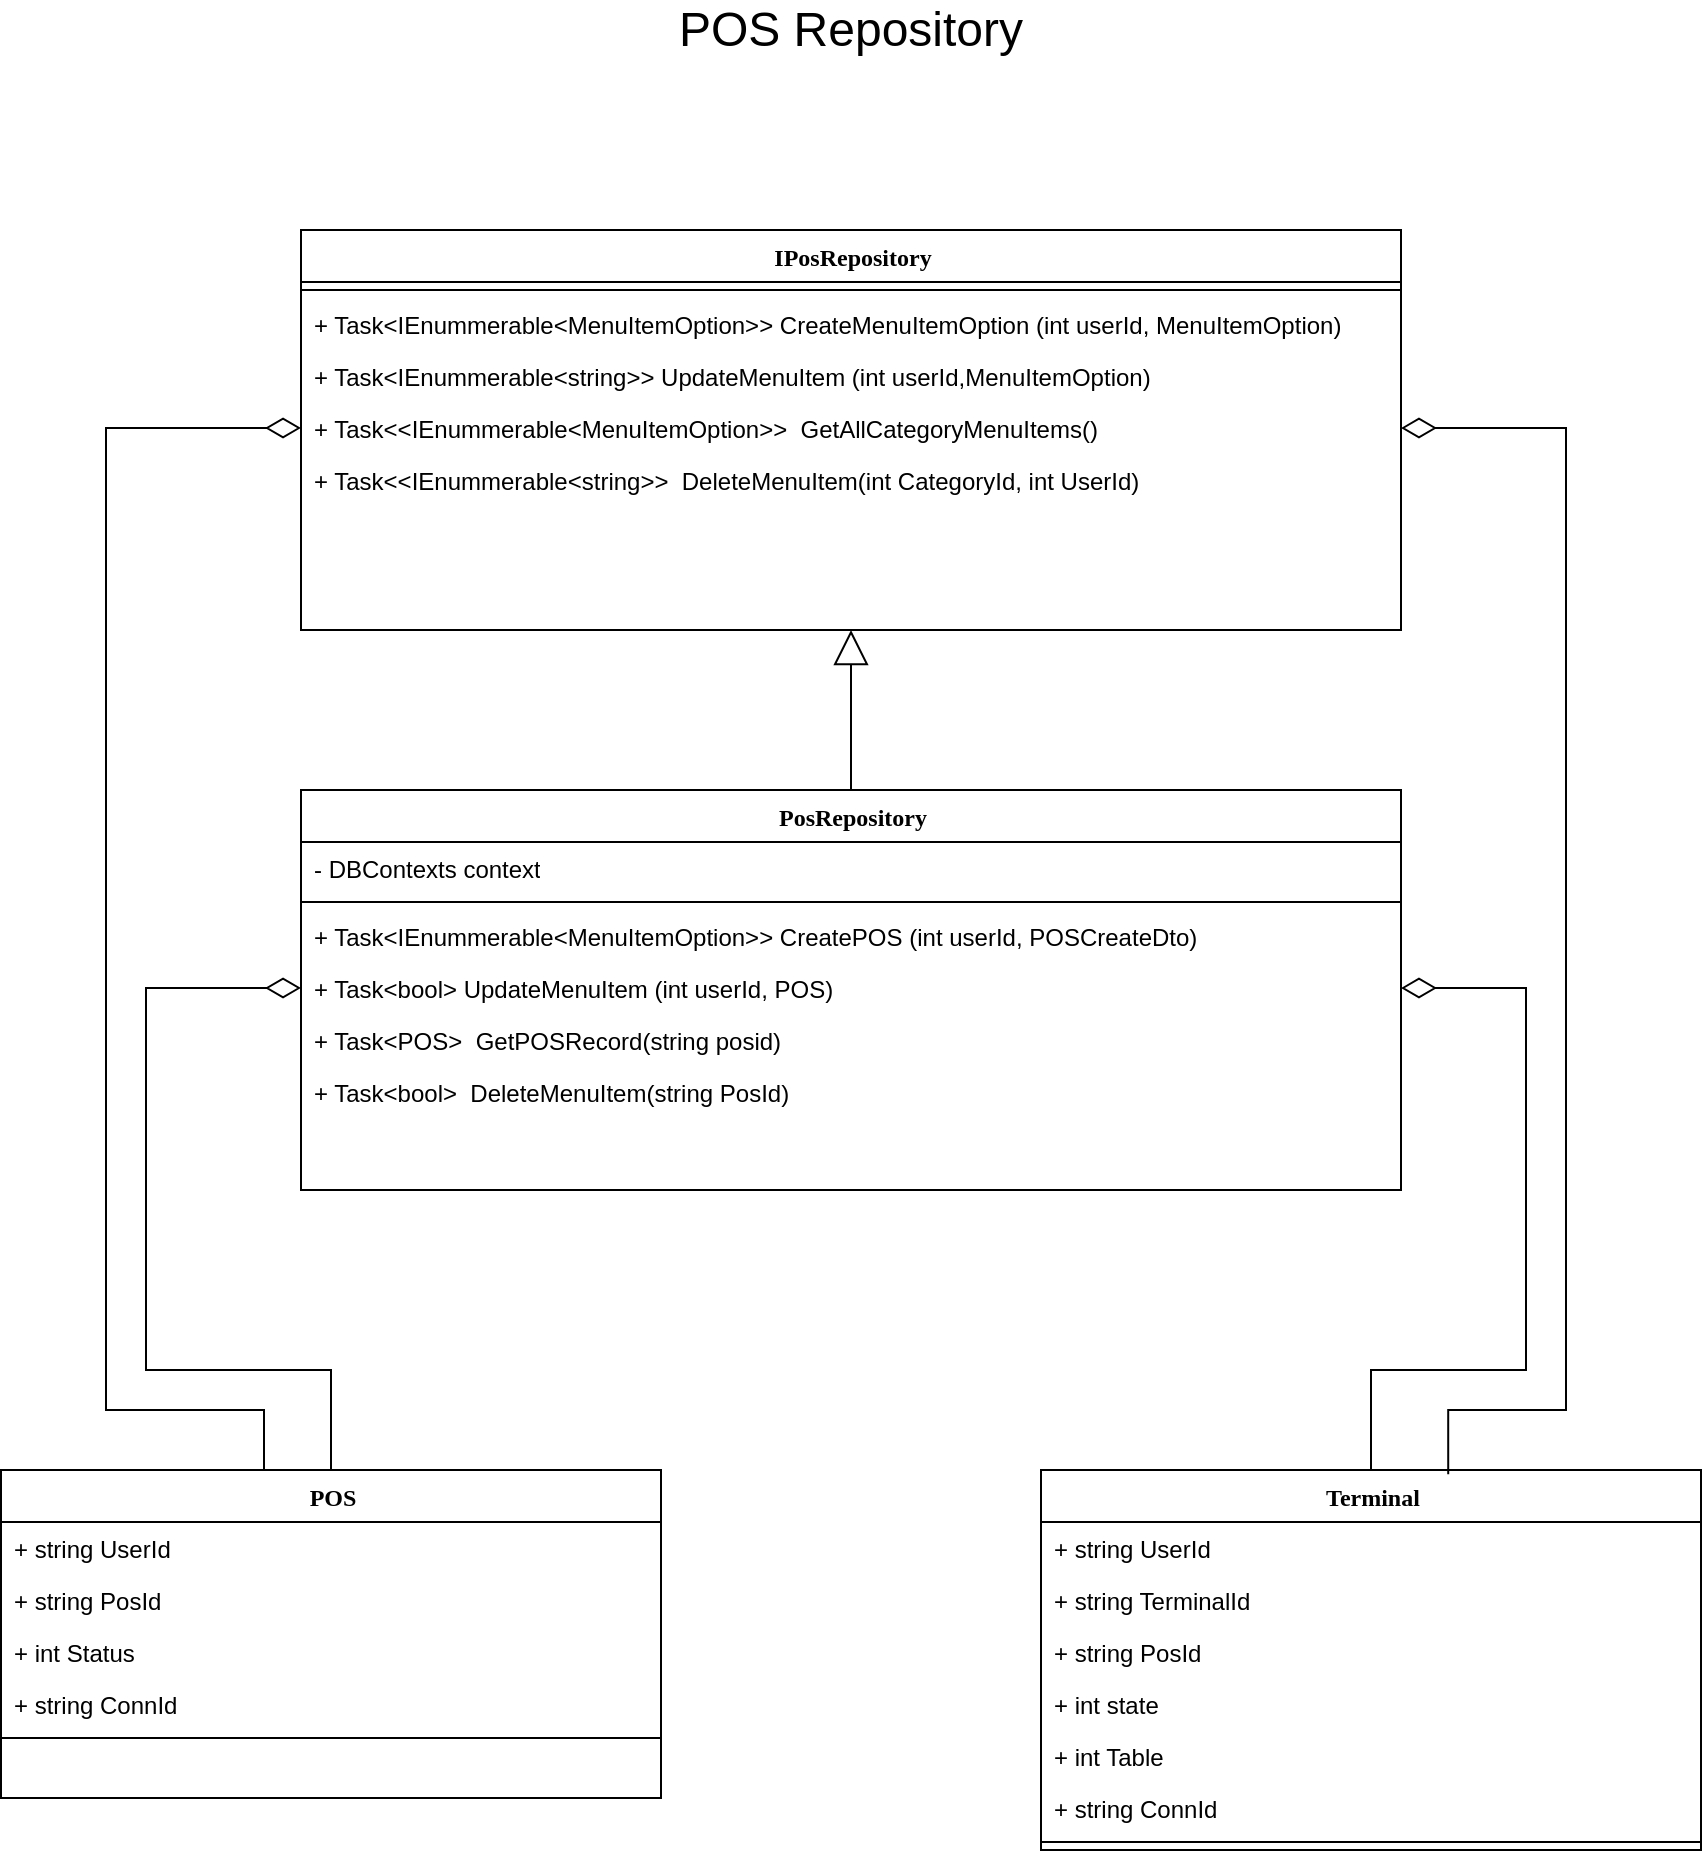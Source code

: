 <mxfile version="14.2.9" type="device"><diagram id="QkI--pBJC4bzssq41QZq" name="Page-1"><mxGraphModel dx="2272" dy="2946" grid="1" gridSize="10" guides="1" tooltips="1" connect="1" arrows="1" fold="1" page="1" pageScale="1" pageWidth="850" pageHeight="1100" math="0" shadow="0"><root><mxCell id="0"/><mxCell id="1" parent="0"/><mxCell id="noM06Llarw8SXuktYtZB-41" value="&lt;font style=&quot;font-size: 24px&quot;&gt;POS Repository&lt;br&gt;&lt;/font&gt;" style="text;html=1;strokeColor=none;fillColor=none;align=center;verticalAlign=middle;whiteSpace=wrap;rounded=0;" vertex="1" parent="1"><mxGeometry x="260" y="-2130" width="305" height="20" as="geometry"/></mxCell><mxCell id="noM06Llarw8SXuktYtZB-624" value="PosRepository" style="swimlane;html=1;fontStyle=1;align=center;verticalAlign=top;childLayout=stackLayout;horizontal=1;startSize=26;horizontalStack=0;resizeParent=1;resizeLast=0;collapsible=1;marginBottom=0;swimlaneFillColor=#ffffff;rounded=0;shadow=0;comic=0;labelBackgroundColor=none;strokeWidth=1;fillColor=none;fontFamily=Verdana;fontSize=12" vertex="1" parent="1"><mxGeometry x="137.5" y="-1740" width="550" height="200" as="geometry"/></mxCell><mxCell id="noM06Llarw8SXuktYtZB-625" value="- DBContexts context&lt;br&gt;" style="text;html=1;strokeColor=none;fillColor=none;align=left;verticalAlign=top;spacingLeft=4;spacingRight=4;whiteSpace=wrap;overflow=hidden;rotatable=0;points=[[0,0.5],[1,0.5]];portConstraint=eastwest;" vertex="1" parent="noM06Llarw8SXuktYtZB-624"><mxGeometry y="26" width="550" height="26" as="geometry"/></mxCell><mxCell id="noM06Llarw8SXuktYtZB-626" value="" style="line;html=1;strokeWidth=1;fillColor=none;align=left;verticalAlign=middle;spacingTop=-1;spacingLeft=3;spacingRight=3;rotatable=0;labelPosition=right;points=[];portConstraint=eastwest;" vertex="1" parent="noM06Llarw8SXuktYtZB-624"><mxGeometry y="52" width="550" height="8" as="geometry"/></mxCell><mxCell id="noM06Llarw8SXuktYtZB-627" value="+ Task&amp;lt;IEnummerable&amp;lt;MenuItemOption&amp;gt;&amp;gt; CreatePOS (int userId, POSCreateDto)" style="text;html=1;strokeColor=none;fillColor=none;align=left;verticalAlign=top;spacingLeft=4;spacingRight=4;whiteSpace=wrap;overflow=hidden;rotatable=0;points=[[0,0.5],[1,0.5]];portConstraint=eastwest;" vertex="1" parent="noM06Llarw8SXuktYtZB-624"><mxGeometry y="60" width="550" height="26" as="geometry"/></mxCell><mxCell id="noM06Llarw8SXuktYtZB-628" value="+ Task&amp;lt;bool&amp;gt; UpdateMenuItem (int userId, POS)" style="text;html=1;strokeColor=none;fillColor=none;align=left;verticalAlign=top;spacingLeft=4;spacingRight=4;whiteSpace=wrap;overflow=hidden;rotatable=0;points=[[0,0.5],[1,0.5]];portConstraint=eastwest;" vertex="1" parent="noM06Llarw8SXuktYtZB-624"><mxGeometry y="86" width="550" height="26" as="geometry"/></mxCell><mxCell id="noM06Llarw8SXuktYtZB-629" value="+ Task&amp;lt;POS&amp;gt;&amp;nbsp; GetPOSRecord(string posid)" style="text;html=1;strokeColor=none;fillColor=none;align=left;verticalAlign=top;spacingLeft=4;spacingRight=4;whiteSpace=wrap;overflow=hidden;rotatable=0;points=[[0,0.5],[1,0.5]];portConstraint=eastwest;" vertex="1" parent="noM06Llarw8SXuktYtZB-624"><mxGeometry y="112" width="550" height="26" as="geometry"/></mxCell><mxCell id="noM06Llarw8SXuktYtZB-630" value="+ Task&amp;lt;bool&amp;gt;&amp;nbsp; DeleteMenuItem(string PosId)" style="text;html=1;strokeColor=none;fillColor=none;align=left;verticalAlign=top;spacingLeft=4;spacingRight=4;whiteSpace=wrap;overflow=hidden;rotatable=0;points=[[0,0.5],[1,0.5]];portConstraint=eastwest;" vertex="1" parent="noM06Llarw8SXuktYtZB-624"><mxGeometry y="138" width="550" height="26" as="geometry"/></mxCell><mxCell id="noM06Llarw8SXuktYtZB-657" style="edgeStyle=orthogonalEdgeStyle;rounded=0;orthogonalLoop=1;jettySize=auto;html=1;exitX=0.5;exitY=1;exitDx=0;exitDy=0;endArrow=none;endFill=0;endSize=15;startArrow=block;startFill=0;targetPerimeterSpacing=20;entryX=0.5;entryY=0;entryDx=0;entryDy=0;sourcePerimeterSpacing=9;startSize=15;" edge="1" parent="1" source="noM06Llarw8SXuktYtZB-631" target="noM06Llarw8SXuktYtZB-624"><mxGeometry relative="1" as="geometry"/></mxCell><mxCell id="noM06Llarw8SXuktYtZB-631" value="IPosRepository" style="swimlane;html=1;fontStyle=1;align=center;verticalAlign=top;childLayout=stackLayout;horizontal=1;startSize=26;horizontalStack=0;resizeParent=1;resizeLast=0;collapsible=1;marginBottom=0;swimlaneFillColor=#ffffff;rounded=0;shadow=0;comic=0;labelBackgroundColor=none;strokeWidth=1;fillColor=none;fontFamily=Verdana;fontSize=12" vertex="1" parent="1"><mxGeometry x="137.5" y="-2020" width="550" height="200" as="geometry"/></mxCell><mxCell id="noM06Llarw8SXuktYtZB-632" value="" style="line;html=1;strokeWidth=1;fillColor=none;align=left;verticalAlign=middle;spacingTop=-1;spacingLeft=3;spacingRight=3;rotatable=0;labelPosition=right;points=[];portConstraint=eastwest;" vertex="1" parent="noM06Llarw8SXuktYtZB-631"><mxGeometry y="26" width="550" height="8" as="geometry"/></mxCell><mxCell id="noM06Llarw8SXuktYtZB-633" value="+ Task&amp;lt;IEnummerable&amp;lt;MenuItemOption&amp;gt;&amp;gt; CreateMenuItemOption (int userId, MenuItemOption)" style="text;html=1;strokeColor=none;fillColor=none;align=left;verticalAlign=top;spacingLeft=4;spacingRight=4;whiteSpace=wrap;overflow=hidden;rotatable=0;points=[[0,0.5],[1,0.5]];portConstraint=eastwest;" vertex="1" parent="noM06Llarw8SXuktYtZB-631"><mxGeometry y="34" width="550" height="26" as="geometry"/></mxCell><mxCell id="noM06Llarw8SXuktYtZB-634" value="+ Task&amp;lt;IEnummerable&amp;lt;string&amp;gt;&amp;gt; UpdateMenuItem (int userId,MenuItemOption)" style="text;html=1;strokeColor=none;fillColor=none;align=left;verticalAlign=top;spacingLeft=4;spacingRight=4;whiteSpace=wrap;overflow=hidden;rotatable=0;points=[[0,0.5],[1,0.5]];portConstraint=eastwest;" vertex="1" parent="noM06Llarw8SXuktYtZB-631"><mxGeometry y="60" width="550" height="26" as="geometry"/></mxCell><mxCell id="noM06Llarw8SXuktYtZB-635" value="+ Task&amp;lt;&amp;lt;IEnummerable&amp;lt;MenuItemOption&amp;gt;&amp;gt;&amp;nbsp; GetAllCategoryMenuItems()" style="text;html=1;strokeColor=none;fillColor=none;align=left;verticalAlign=top;spacingLeft=4;spacingRight=4;whiteSpace=wrap;overflow=hidden;rotatable=0;points=[[0,0.5],[1,0.5]];portConstraint=eastwest;" vertex="1" parent="noM06Llarw8SXuktYtZB-631"><mxGeometry y="86" width="550" height="26" as="geometry"/></mxCell><mxCell id="noM06Llarw8SXuktYtZB-636" value="+ Task&amp;lt;&amp;lt;IEnummerable&amp;lt;string&amp;gt;&amp;gt;&amp;nbsp; DeleteMenuItem(int CategoryId, int UserId)" style="text;html=1;strokeColor=none;fillColor=none;align=left;verticalAlign=top;spacingLeft=4;spacingRight=4;whiteSpace=wrap;overflow=hidden;rotatable=0;points=[[0,0.5],[1,0.5]];portConstraint=eastwest;" vertex="1" parent="noM06Llarw8SXuktYtZB-631"><mxGeometry y="112" width="550" height="26" as="geometry"/></mxCell><mxCell id="noM06Llarw8SXuktYtZB-653" style="edgeStyle=orthogonalEdgeStyle;rounded=0;orthogonalLoop=1;jettySize=auto;html=1;exitX=0.5;exitY=0;exitDx=0;exitDy=0;entryX=0;entryY=0.5;entryDx=0;entryDy=0;endArrow=diamondThin;endFill=0;endSize=15;" edge="1" parent="1" source="noM06Llarw8SXuktYtZB-639" target="noM06Llarw8SXuktYtZB-628"><mxGeometry relative="1" as="geometry"><Array as="points"><mxPoint x="153" y="-1450"/><mxPoint x="60" y="-1450"/><mxPoint x="60" y="-1641"/></Array></mxGeometry></mxCell><mxCell id="noM06Llarw8SXuktYtZB-654" style="edgeStyle=orthogonalEdgeStyle;rounded=0;orthogonalLoop=1;jettySize=auto;html=1;exitX=0.402;exitY=0;exitDx=0;exitDy=0;entryX=0;entryY=0.5;entryDx=0;entryDy=0;endArrow=diamondThin;endFill=0;endSize=15;exitPerimeter=0;" edge="1" parent="1" source="noM06Llarw8SXuktYtZB-639" target="noM06Llarw8SXuktYtZB-635"><mxGeometry relative="1" as="geometry"><Array as="points"><mxPoint x="119" y="-1400"/><mxPoint x="119" y="-1430"/><mxPoint x="40" y="-1430"/><mxPoint x="40" y="-1921"/></Array></mxGeometry></mxCell><mxCell id="noM06Llarw8SXuktYtZB-639" value="POS" style="swimlane;html=1;fontStyle=1;align=center;verticalAlign=top;childLayout=stackLayout;horizontal=1;startSize=26;horizontalStack=0;resizeParent=1;resizeLast=0;collapsible=1;marginBottom=0;swimlaneFillColor=#ffffff;rounded=0;shadow=0;comic=0;labelBackgroundColor=none;strokeWidth=1;fillColor=none;fontFamily=Verdana;fontSize=12" vertex="1" parent="1"><mxGeometry x="-12.5" y="-1400" width="330" height="164" as="geometry"/></mxCell><mxCell id="noM06Llarw8SXuktYtZB-640" value="+ string UserId" style="text;html=1;strokeColor=none;fillColor=none;align=left;verticalAlign=top;spacingLeft=4;spacingRight=4;whiteSpace=wrap;overflow=hidden;rotatable=0;points=[[0,0.5],[1,0.5]];portConstraint=eastwest;" vertex="1" parent="noM06Llarw8SXuktYtZB-639"><mxGeometry y="26" width="330" height="26" as="geometry"/></mxCell><mxCell id="noM06Llarw8SXuktYtZB-641" value="+ string PosId" style="text;html=1;strokeColor=none;fillColor=none;align=left;verticalAlign=top;spacingLeft=4;spacingRight=4;whiteSpace=wrap;overflow=hidden;rotatable=0;points=[[0,0.5],[1,0.5]];portConstraint=eastwest;" vertex="1" parent="noM06Llarw8SXuktYtZB-639"><mxGeometry y="52" width="330" height="26" as="geometry"/></mxCell><mxCell id="noM06Llarw8SXuktYtZB-642" value="+ int Status" style="text;html=1;strokeColor=none;fillColor=none;align=left;verticalAlign=top;spacingLeft=4;spacingRight=4;whiteSpace=wrap;overflow=hidden;rotatable=0;points=[[0,0.5],[1,0.5]];portConstraint=eastwest;" vertex="1" parent="noM06Llarw8SXuktYtZB-639"><mxGeometry y="78" width="330" height="26" as="geometry"/></mxCell><mxCell id="noM06Llarw8SXuktYtZB-643" value="+ string ConnId" style="text;html=1;strokeColor=none;fillColor=none;align=left;verticalAlign=top;spacingLeft=4;spacingRight=4;whiteSpace=wrap;overflow=hidden;rotatable=0;points=[[0,0.5],[1,0.5]];portConstraint=eastwest;" vertex="1" parent="noM06Llarw8SXuktYtZB-639"><mxGeometry y="104" width="330" height="26" as="geometry"/></mxCell><mxCell id="noM06Llarw8SXuktYtZB-644" value="" style="line;html=1;strokeWidth=1;fillColor=none;align=left;verticalAlign=middle;spacingTop=-1;spacingLeft=3;spacingRight=3;rotatable=0;labelPosition=right;points=[];portConstraint=eastwest;" vertex="1" parent="noM06Llarw8SXuktYtZB-639"><mxGeometry y="130" width="330" height="8" as="geometry"/></mxCell><mxCell id="noM06Llarw8SXuktYtZB-655" style="edgeStyle=orthogonalEdgeStyle;rounded=0;orthogonalLoop=1;jettySize=auto;html=1;exitX=0.5;exitY=0;exitDx=0;exitDy=0;entryX=1;entryY=0.5;entryDx=0;entryDy=0;endArrow=diamondThin;endFill=0;endSize=15;" edge="1" parent="1" source="noM06Llarw8SXuktYtZB-645" target="noM06Llarw8SXuktYtZB-628"><mxGeometry relative="1" as="geometry"><Array as="points"><mxPoint x="673" y="-1450"/><mxPoint x="750" y="-1450"/><mxPoint x="750" y="-1641"/></Array></mxGeometry></mxCell><mxCell id="noM06Llarw8SXuktYtZB-656" style="edgeStyle=orthogonalEdgeStyle;rounded=0;orthogonalLoop=1;jettySize=auto;html=1;exitX=0.617;exitY=0.011;exitDx=0;exitDy=0;endArrow=diamondThin;endFill=0;endSize=15;exitPerimeter=0;" edge="1" parent="1" source="noM06Llarw8SXuktYtZB-645" target="noM06Llarw8SXuktYtZB-635"><mxGeometry relative="1" as="geometry"><Array as="points"><mxPoint x="711" y="-1430"/><mxPoint x="770" y="-1430"/><mxPoint x="770" y="-1921"/></Array></mxGeometry></mxCell><mxCell id="noM06Llarw8SXuktYtZB-645" value="Terminal" style="swimlane;html=1;fontStyle=1;align=center;verticalAlign=top;childLayout=stackLayout;horizontal=1;startSize=26;horizontalStack=0;resizeParent=1;resizeLast=0;collapsible=1;marginBottom=0;swimlaneFillColor=#ffffff;rounded=0;shadow=0;comic=0;labelBackgroundColor=none;strokeWidth=1;fillColor=none;fontFamily=Verdana;fontSize=12" vertex="1" parent="1"><mxGeometry x="507.5" y="-1400" width="330" height="190" as="geometry"/></mxCell><mxCell id="noM06Llarw8SXuktYtZB-646" value="+ string UserId" style="text;html=1;strokeColor=none;fillColor=none;align=left;verticalAlign=top;spacingLeft=4;spacingRight=4;whiteSpace=wrap;overflow=hidden;rotatable=0;points=[[0,0.5],[1,0.5]];portConstraint=eastwest;" vertex="1" parent="noM06Llarw8SXuktYtZB-645"><mxGeometry y="26" width="330" height="26" as="geometry"/></mxCell><mxCell id="noM06Llarw8SXuktYtZB-647" value="+ string TerminalId" style="text;html=1;strokeColor=none;fillColor=none;align=left;verticalAlign=top;spacingLeft=4;spacingRight=4;whiteSpace=wrap;overflow=hidden;rotatable=0;points=[[0,0.5],[1,0.5]];portConstraint=eastwest;" vertex="1" parent="noM06Llarw8SXuktYtZB-645"><mxGeometry y="52" width="330" height="26" as="geometry"/></mxCell><mxCell id="noM06Llarw8SXuktYtZB-648" value="+ string PosId" style="text;html=1;strokeColor=none;fillColor=none;align=left;verticalAlign=top;spacingLeft=4;spacingRight=4;whiteSpace=wrap;overflow=hidden;rotatable=0;points=[[0,0.5],[1,0.5]];portConstraint=eastwest;" vertex="1" parent="noM06Llarw8SXuktYtZB-645"><mxGeometry y="78" width="330" height="26" as="geometry"/></mxCell><mxCell id="noM06Llarw8SXuktYtZB-649" value="+ int state" style="text;html=1;strokeColor=none;fillColor=none;align=left;verticalAlign=top;spacingLeft=4;spacingRight=4;whiteSpace=wrap;overflow=hidden;rotatable=0;points=[[0,0.5],[1,0.5]];portConstraint=eastwest;" vertex="1" parent="noM06Llarw8SXuktYtZB-645"><mxGeometry y="104" width="330" height="26" as="geometry"/></mxCell><mxCell id="noM06Llarw8SXuktYtZB-650" value="+ int Table" style="text;html=1;strokeColor=none;fillColor=none;align=left;verticalAlign=top;spacingLeft=4;spacingRight=4;whiteSpace=wrap;overflow=hidden;rotatable=0;points=[[0,0.5],[1,0.5]];portConstraint=eastwest;" vertex="1" parent="noM06Llarw8SXuktYtZB-645"><mxGeometry y="130" width="330" height="26" as="geometry"/></mxCell><mxCell id="noM06Llarw8SXuktYtZB-651" value="+ string ConnId" style="text;html=1;strokeColor=none;fillColor=none;align=left;verticalAlign=top;spacingLeft=4;spacingRight=4;whiteSpace=wrap;overflow=hidden;rotatable=0;points=[[0,0.5],[1,0.5]];portConstraint=eastwest;" vertex="1" parent="noM06Llarw8SXuktYtZB-645"><mxGeometry y="156" width="330" height="26" as="geometry"/></mxCell><mxCell id="noM06Llarw8SXuktYtZB-652" value="" style="line;html=1;strokeWidth=1;fillColor=none;align=left;verticalAlign=middle;spacingTop=-1;spacingLeft=3;spacingRight=3;rotatable=0;labelPosition=right;points=[];portConstraint=eastwest;" vertex="1" parent="noM06Llarw8SXuktYtZB-645"><mxGeometry y="182" width="330" height="8" as="geometry"/></mxCell></root></mxGraphModel></diagram></mxfile>